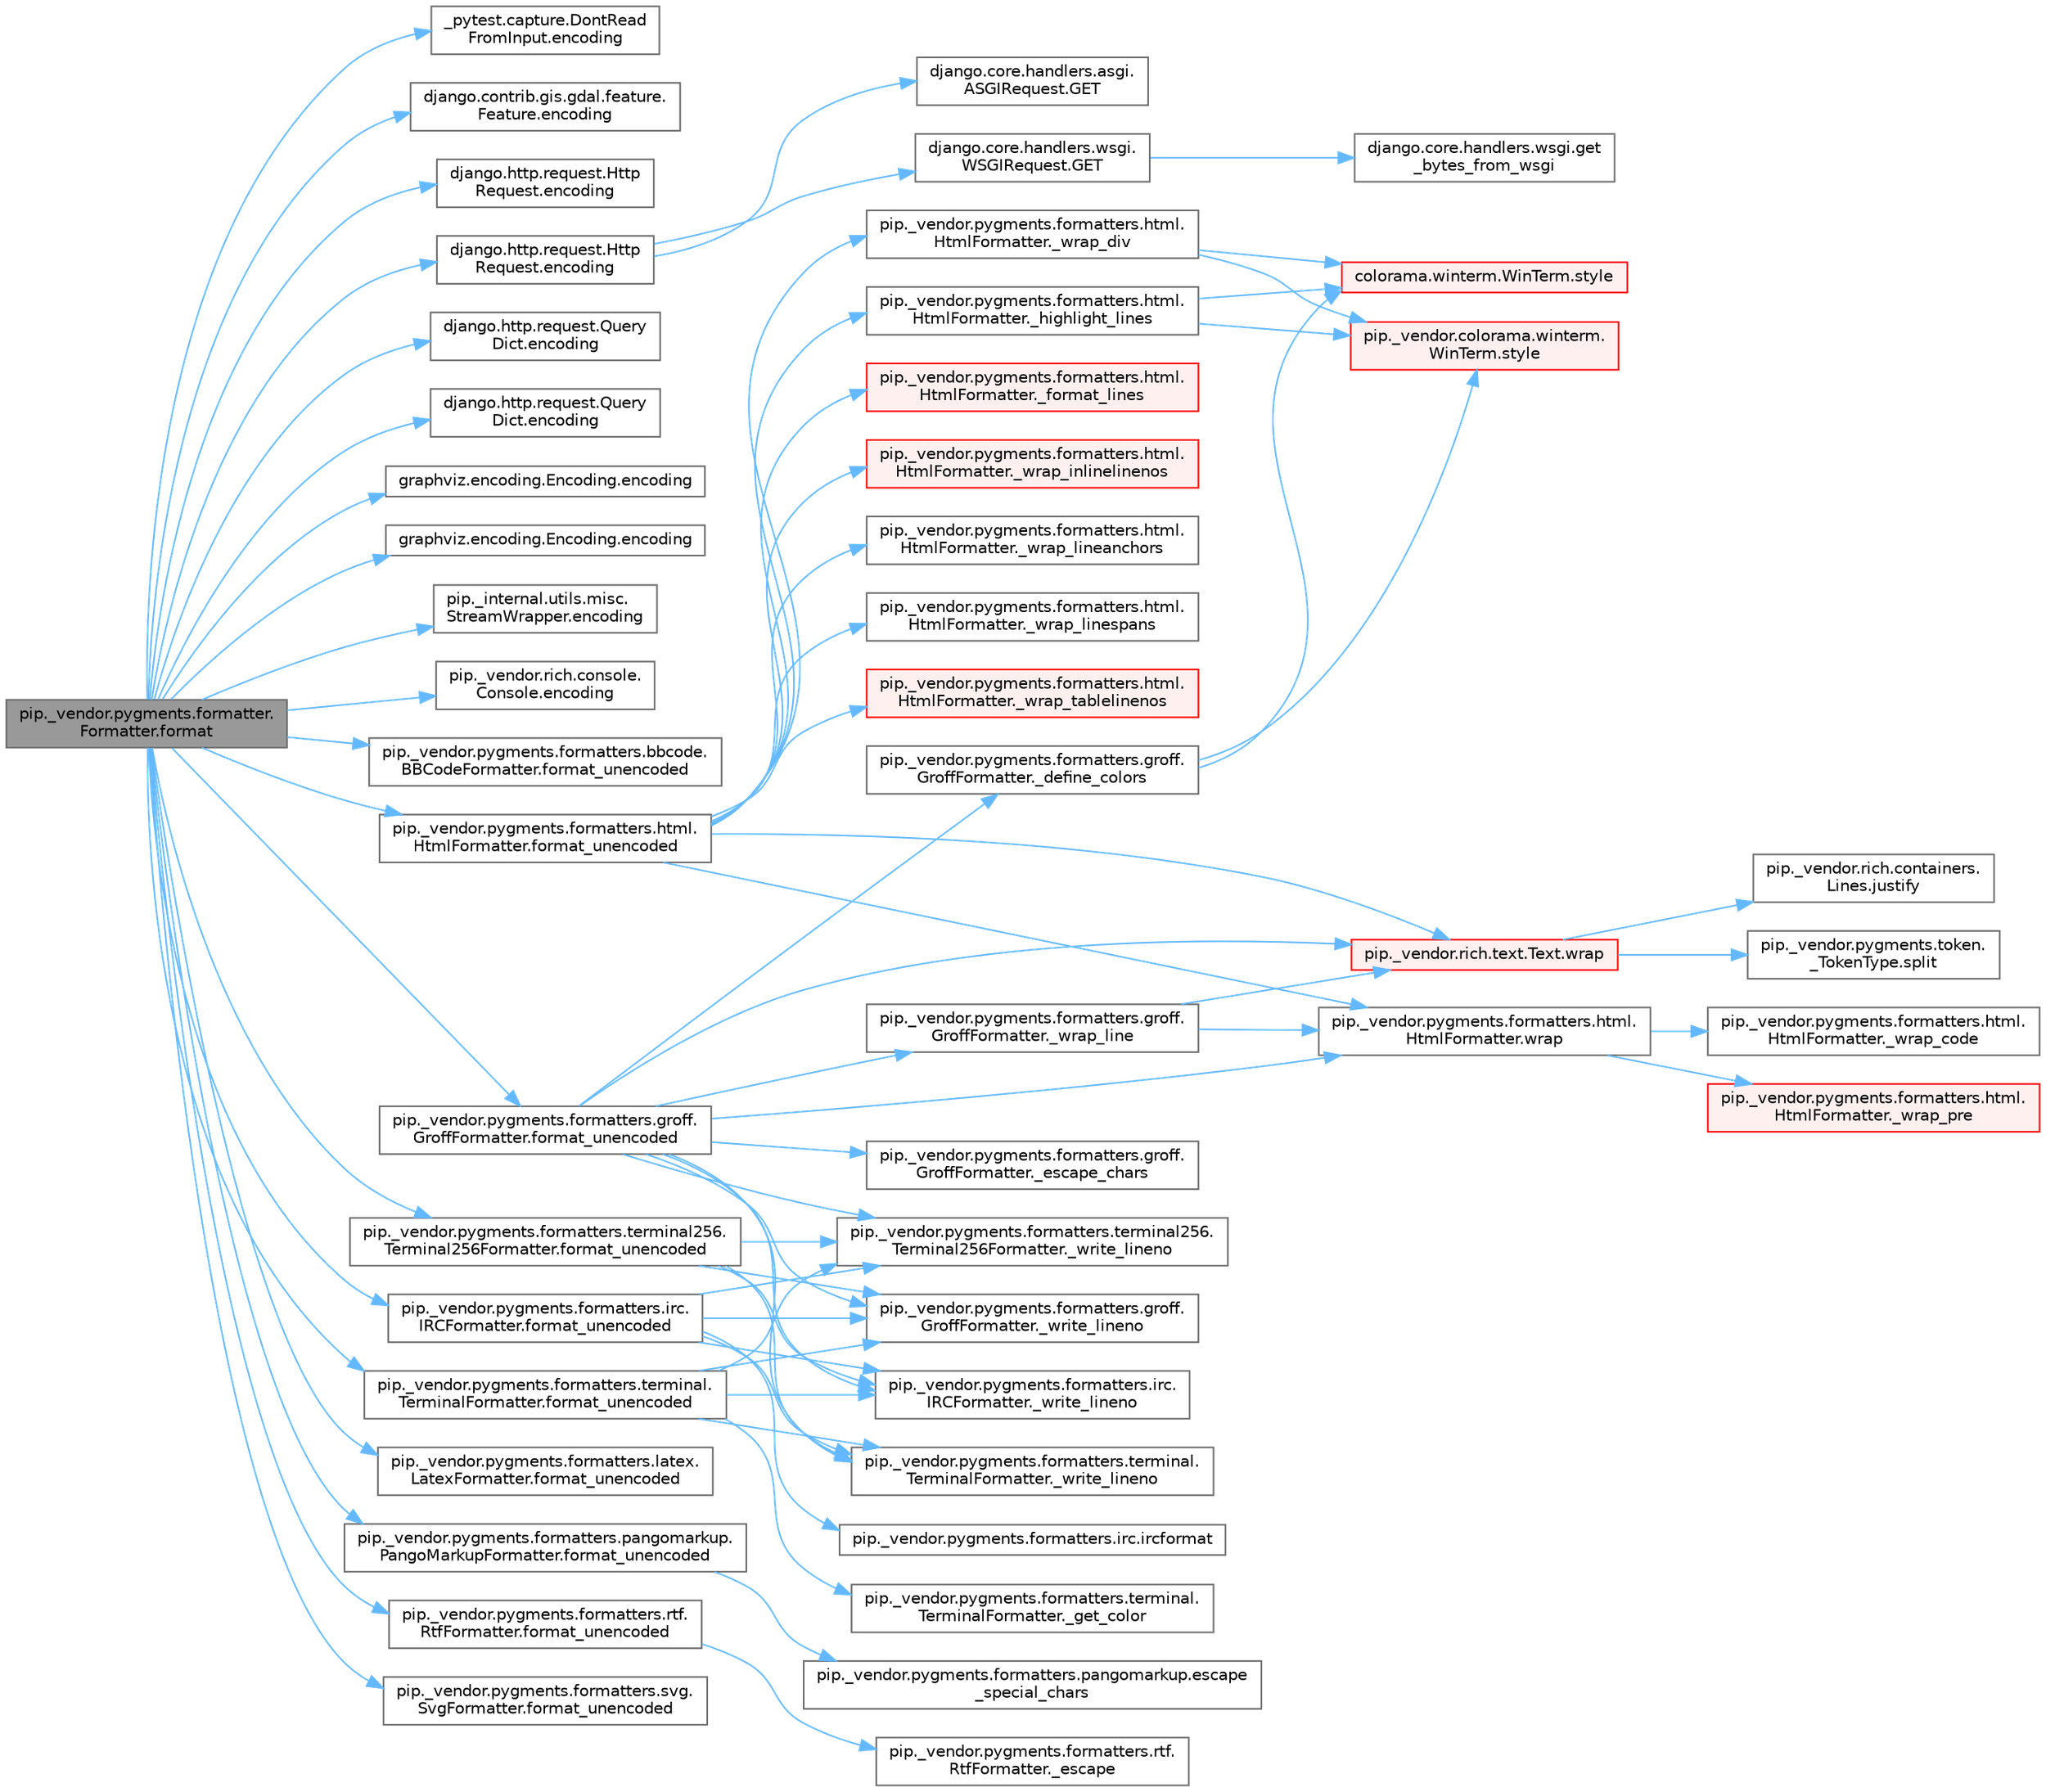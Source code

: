digraph "pip._vendor.pygments.formatter.Formatter.format"
{
 // LATEX_PDF_SIZE
  bgcolor="transparent";
  edge [fontname=Helvetica,fontsize=10,labelfontname=Helvetica,labelfontsize=10];
  node [fontname=Helvetica,fontsize=10,shape=box,height=0.2,width=0.4];
  rankdir="LR";
  Node1 [id="Node000001",label="pip._vendor.pygments.formatter.\lFormatter.format",height=0.2,width=0.4,color="gray40", fillcolor="grey60", style="filled", fontcolor="black",tooltip=" "];
  Node1 -> Node2 [id="edge1_Node000001_Node000002",color="steelblue1",style="solid",tooltip=" "];
  Node2 [id="Node000002",label="_pytest.capture.DontRead\lFromInput.encoding",height=0.2,width=0.4,color="grey40", fillcolor="white", style="filled",URL="$class__pytest_1_1capture_1_1_dont_read_from_input.html#a40a0e1b26db1f2cf579f1ab5d3903097",tooltip=" "];
  Node1 -> Node3 [id="edge2_Node000001_Node000003",color="steelblue1",style="solid",tooltip=" "];
  Node3 [id="Node000003",label="django.contrib.gis.gdal.feature.\lFeature.encoding",height=0.2,width=0.4,color="grey40", fillcolor="white", style="filled",URL="$classdjango_1_1contrib_1_1gis_1_1gdal_1_1feature_1_1_feature.html#a61ef7866406f46787c45d0040e4f2588",tooltip=" "];
  Node1 -> Node4 [id="edge3_Node000001_Node000004",color="steelblue1",style="solid",tooltip=" "];
  Node4 [id="Node000004",label="django.http.request.Http\lRequest.encoding",height=0.2,width=0.4,color="grey40", fillcolor="white", style="filled",URL="$classdjango_1_1http_1_1request_1_1_http_request.html#affc440df209dd1fb33d63b8fce39f3b2",tooltip=" "];
  Node1 -> Node5 [id="edge4_Node000001_Node000005",color="steelblue1",style="solid",tooltip=" "];
  Node5 [id="Node000005",label="django.http.request.Http\lRequest.encoding",height=0.2,width=0.4,color="grey40", fillcolor="white", style="filled",URL="$classdjango_1_1http_1_1request_1_1_http_request.html#a09c32945992a963608d955c2618ead79",tooltip=" "];
  Node5 -> Node6 [id="edge5_Node000005_Node000006",color="steelblue1",style="solid",tooltip=" "];
  Node6 [id="Node000006",label="django.core.handlers.asgi.\lASGIRequest.GET",height=0.2,width=0.4,color="grey40", fillcolor="white", style="filled",URL="$classdjango_1_1core_1_1handlers_1_1asgi_1_1_a_s_g_i_request.html#a22178cf518b0498b12175ee12f8e7706",tooltip=" "];
  Node5 -> Node7 [id="edge6_Node000005_Node000007",color="steelblue1",style="solid",tooltip=" "];
  Node7 [id="Node000007",label="django.core.handlers.wsgi.\lWSGIRequest.GET",height=0.2,width=0.4,color="grey40", fillcolor="white", style="filled",URL="$classdjango_1_1core_1_1handlers_1_1wsgi_1_1_w_s_g_i_request.html#a4167c70bcdd94cc925f4444860678305",tooltip=" "];
  Node7 -> Node8 [id="edge7_Node000007_Node000008",color="steelblue1",style="solid",tooltip=" "];
  Node8 [id="Node000008",label="django.core.handlers.wsgi.get\l_bytes_from_wsgi",height=0.2,width=0.4,color="grey40", fillcolor="white", style="filled",URL="$namespacedjango_1_1core_1_1handlers_1_1wsgi.html#a4327b300038076742d0bb1cb730ea808",tooltip=" "];
  Node1 -> Node9 [id="edge8_Node000001_Node000009",color="steelblue1",style="solid",tooltip=" "];
  Node9 [id="Node000009",label="django.http.request.Query\lDict.encoding",height=0.2,width=0.4,color="grey40", fillcolor="white", style="filled",URL="$classdjango_1_1http_1_1request_1_1_query_dict.html#ae1a9e4aa8ebe4d1dd0aa02e9388b0acd",tooltip=" "];
  Node1 -> Node10 [id="edge9_Node000001_Node000010",color="steelblue1",style="solid",tooltip=" "];
  Node10 [id="Node000010",label="django.http.request.Query\lDict.encoding",height=0.2,width=0.4,color="grey40", fillcolor="white", style="filled",URL="$classdjango_1_1http_1_1request_1_1_query_dict.html#aade836c6d0fadbe21ef181917ca28ea8",tooltip=" "];
  Node1 -> Node11 [id="edge10_Node000001_Node000011",color="steelblue1",style="solid",tooltip=" "];
  Node11 [id="Node000011",label="graphviz.encoding.Encoding.encoding",height=0.2,width=0.4,color="grey40", fillcolor="white", style="filled",URL="$classgraphviz_1_1encoding_1_1_encoding.html#a4be64c43fe62823ffb51d9d4706f3c3d",tooltip=" "];
  Node1 -> Node12 [id="edge11_Node000001_Node000012",color="steelblue1",style="solid",tooltip=" "];
  Node12 [id="Node000012",label="graphviz.encoding.Encoding.encoding",height=0.2,width=0.4,color="grey40", fillcolor="white", style="filled",URL="$classgraphviz_1_1encoding_1_1_encoding.html#ade16bad413f6cc9b3776aa3c580e7251",tooltip=" "];
  Node1 -> Node13 [id="edge12_Node000001_Node000013",color="steelblue1",style="solid",tooltip=" "];
  Node13 [id="Node000013",label="pip._internal.utils.misc.\lStreamWrapper.encoding",height=0.2,width=0.4,color="grey40", fillcolor="white", style="filled",URL="$classpip_1_1__internal_1_1utils_1_1misc_1_1_stream_wrapper.html#ae516d377684b88c1d5ed9b0b670a2a0b",tooltip=" "];
  Node1 -> Node14 [id="edge13_Node000001_Node000014",color="steelblue1",style="solid",tooltip=" "];
  Node14 [id="Node000014",label="pip._vendor.rich.console.\lConsole.encoding",height=0.2,width=0.4,color="grey40", fillcolor="white", style="filled",URL="$classpip_1_1__vendor_1_1rich_1_1console_1_1_console.html#aaa95f0495607d199f34c4ebd90ea1cfe",tooltip=" "];
  Node1 -> Node15 [id="edge14_Node000001_Node000015",color="steelblue1",style="solid",tooltip=" "];
  Node15 [id="Node000015",label="pip._vendor.pygments.formatters.bbcode.\lBBCodeFormatter.format_unencoded",height=0.2,width=0.4,color="grey40", fillcolor="white", style="filled",URL="$classpip_1_1__vendor_1_1pygments_1_1formatters_1_1bbcode_1_1_b_b_code_formatter.html#aaa067a53f7493636e65def5961e4d422",tooltip=" "];
  Node1 -> Node16 [id="edge15_Node000001_Node000016",color="steelblue1",style="solid",tooltip=" "];
  Node16 [id="Node000016",label="pip._vendor.pygments.formatters.groff.\lGroffFormatter.format_unencoded",height=0.2,width=0.4,color="grey40", fillcolor="white", style="filled",URL="$classpip_1_1__vendor_1_1pygments_1_1formatters_1_1groff_1_1_groff_formatter.html#a7cf1f01b75aa6d5b579dcef32ae2ef8f",tooltip=" "];
  Node16 -> Node17 [id="edge16_Node000016_Node000017",color="steelblue1",style="solid",tooltip=" "];
  Node17 [id="Node000017",label="pip._vendor.pygments.formatters.groff.\lGroffFormatter._define_colors",height=0.2,width=0.4,color="grey40", fillcolor="white", style="filled",URL="$classpip_1_1__vendor_1_1pygments_1_1formatters_1_1groff_1_1_groff_formatter.html#ac743d0e935021a3b071689ad513405bd",tooltip=" "];
  Node17 -> Node18 [id="edge17_Node000017_Node000018",color="steelblue1",style="solid",tooltip=" "];
  Node18 [id="Node000018",label="colorama.winterm.WinTerm.style",height=0.2,width=0.4,color="red", fillcolor="#FFF0F0", style="filled",URL="$classcolorama_1_1winterm_1_1_win_term.html#a506343ed97737721f4046d5e741a8b2c",tooltip=" "];
  Node17 -> Node23 [id="edge18_Node000017_Node000023",color="steelblue1",style="solid",tooltip=" "];
  Node23 [id="Node000023",label="pip._vendor.colorama.winterm.\lWinTerm.style",height=0.2,width=0.4,color="red", fillcolor="#FFF0F0", style="filled",URL="$classpip_1_1__vendor_1_1colorama_1_1winterm_1_1_win_term.html#a942dc25f8c2ec982d2ff799ec02ec593",tooltip=" "];
  Node16 -> Node24 [id="edge19_Node000016_Node000024",color="steelblue1",style="solid",tooltip=" "];
  Node24 [id="Node000024",label="pip._vendor.pygments.formatters.groff.\lGroffFormatter._escape_chars",height=0.2,width=0.4,color="grey40", fillcolor="white", style="filled",URL="$classpip_1_1__vendor_1_1pygments_1_1formatters_1_1groff_1_1_groff_formatter.html#af5131db63d959a62940b4aab786f7915",tooltip=" "];
  Node16 -> Node25 [id="edge20_Node000016_Node000025",color="steelblue1",style="solid",tooltip=" "];
  Node25 [id="Node000025",label="pip._vendor.pygments.formatters.groff.\lGroffFormatter._wrap_line",height=0.2,width=0.4,color="grey40", fillcolor="white", style="filled",URL="$classpip_1_1__vendor_1_1pygments_1_1formatters_1_1groff_1_1_groff_formatter.html#aae3ca36de9a248c3cbe687eb0a4a5095",tooltip=" "];
  Node25 -> Node26 [id="edge21_Node000025_Node000026",color="steelblue1",style="solid",tooltip=" "];
  Node26 [id="Node000026",label="pip._vendor.pygments.formatters.html.\lHtmlFormatter.wrap",height=0.2,width=0.4,color="grey40", fillcolor="white", style="filled",URL="$classpip_1_1__vendor_1_1pygments_1_1formatters_1_1html_1_1_html_formatter.html#a84f7a3db7ec986e86c4491b0e5ac81a5",tooltip=" "];
  Node26 -> Node27 [id="edge22_Node000026_Node000027",color="steelblue1",style="solid",tooltip=" "];
  Node27 [id="Node000027",label="pip._vendor.pygments.formatters.html.\lHtmlFormatter._wrap_code",height=0.2,width=0.4,color="grey40", fillcolor="white", style="filled",URL="$classpip_1_1__vendor_1_1pygments_1_1formatters_1_1html_1_1_html_formatter.html#a792a350a89f050ad54f4d05e3c1a066e",tooltip=" "];
  Node26 -> Node28 [id="edge23_Node000026_Node000028",color="steelblue1",style="solid",tooltip=" "];
  Node28 [id="Node000028",label="pip._vendor.pygments.formatters.html.\lHtmlFormatter._wrap_pre",height=0.2,width=0.4,color="red", fillcolor="#FFF0F0", style="filled",URL="$classpip_1_1__vendor_1_1pygments_1_1formatters_1_1html_1_1_html_formatter.html#a1c0458f927ea36cdeec703ed0997feff",tooltip=" "];
  Node25 -> Node4421 [id="edge24_Node000025_Node004421",color="steelblue1",style="solid",tooltip=" "];
  Node4421 [id="Node004421",label="pip._vendor.rich.text.Text.wrap",height=0.2,width=0.4,color="red", fillcolor="#FFF0F0", style="filled",URL="$classpip_1_1__vendor_1_1rich_1_1text_1_1_text.html#a1b5e03c8ff260ff99dd5cbf8ff675dd1",tooltip=" "];
  Node4421 -> Node1240 [id="edge25_Node004421_Node001240",color="steelblue1",style="solid",tooltip=" "];
  Node1240 [id="Node001240",label="pip._vendor.rich.containers.\lLines.justify",height=0.2,width=0.4,color="grey40", fillcolor="white", style="filled",URL="$classpip_1_1__vendor_1_1rich_1_1containers_1_1_lines.html#a5f80a0db157422f46a10ee00254190f2",tooltip=" "];
  Node4421 -> Node4422 [id="edge26_Node004421_Node004422",color="steelblue1",style="solid",tooltip=" "];
  Node4422 [id="Node004422",label="pip._vendor.pygments.token.\l_TokenType.split",height=0.2,width=0.4,color="grey40", fillcolor="white", style="filled",URL="$classpip_1_1__vendor_1_1pygments_1_1token_1_1___token_type.html#a3d01a6c38f1541b83d8a50d6d26255f3",tooltip=" "];
  Node16 -> Node4494 [id="edge27_Node000016_Node004494",color="steelblue1",style="solid",tooltip=" "];
  Node4494 [id="Node004494",label="pip._vendor.pygments.formatters.groff.\lGroffFormatter._write_lineno",height=0.2,width=0.4,color="grey40", fillcolor="white", style="filled",URL="$classpip_1_1__vendor_1_1pygments_1_1formatters_1_1groff_1_1_groff_formatter.html#aab8621f221ddc61e8e2835e238241c23",tooltip=" "];
  Node16 -> Node4495 [id="edge28_Node000016_Node004495",color="steelblue1",style="solid",tooltip=" "];
  Node4495 [id="Node004495",label="pip._vendor.pygments.formatters.irc.\lIRCFormatter._write_lineno",height=0.2,width=0.4,color="grey40", fillcolor="white", style="filled",URL="$classpip_1_1__vendor_1_1pygments_1_1formatters_1_1irc_1_1_i_r_c_formatter.html#ae946f70206350aa32534095b20c46553",tooltip=" "];
  Node16 -> Node4496 [id="edge29_Node000016_Node004496",color="steelblue1",style="solid",tooltip=" "];
  Node4496 [id="Node004496",label="pip._vendor.pygments.formatters.terminal.\lTerminalFormatter._write_lineno",height=0.2,width=0.4,color="grey40", fillcolor="white", style="filled",URL="$classpip_1_1__vendor_1_1pygments_1_1formatters_1_1terminal_1_1_terminal_formatter.html#aba1bd344671c2a72253e76a7175f12a3",tooltip=" "];
  Node16 -> Node4497 [id="edge30_Node000016_Node004497",color="steelblue1",style="solid",tooltip=" "];
  Node4497 [id="Node004497",label="pip._vendor.pygments.formatters.terminal256.\lTerminal256Formatter._write_lineno",height=0.2,width=0.4,color="grey40", fillcolor="white", style="filled",URL="$classpip_1_1__vendor_1_1pygments_1_1formatters_1_1terminal256_1_1_terminal256_formatter.html#af68d715cbee568516a8db31ebedb0780",tooltip=" "];
  Node16 -> Node26 [id="edge31_Node000016_Node000026",color="steelblue1",style="solid",tooltip=" "];
  Node16 -> Node4421 [id="edge32_Node000016_Node004421",color="steelblue1",style="solid",tooltip=" "];
  Node1 -> Node4498 [id="edge33_Node000001_Node004498",color="steelblue1",style="solid",tooltip=" "];
  Node4498 [id="Node004498",label="pip._vendor.pygments.formatters.html.\lHtmlFormatter.format_unencoded",height=0.2,width=0.4,color="grey40", fillcolor="white", style="filled",URL="$classpip_1_1__vendor_1_1pygments_1_1formatters_1_1html_1_1_html_formatter.html#a296a51115f9ec5f6663333a86e0df5b0",tooltip=" "];
  Node4498 -> Node4499 [id="edge34_Node004498_Node004499",color="steelblue1",style="solid",tooltip=" "];
  Node4499 [id="Node004499",label="pip._vendor.pygments.formatters.html.\lHtmlFormatter._format_lines",height=0.2,width=0.4,color="red", fillcolor="#FFF0F0", style="filled",URL="$classpip_1_1__vendor_1_1pygments_1_1formatters_1_1html_1_1_html_formatter.html#a61fb8d7721f3c800343feb830db36829",tooltip=" "];
  Node4498 -> Node4506 [id="edge35_Node004498_Node004506",color="steelblue1",style="solid",tooltip=" "];
  Node4506 [id="Node004506",label="pip._vendor.pygments.formatters.html.\lHtmlFormatter._highlight_lines",height=0.2,width=0.4,color="grey40", fillcolor="white", style="filled",URL="$classpip_1_1__vendor_1_1pygments_1_1formatters_1_1html_1_1_html_formatter.html#acea415b52682ad85487cfc1e48bd46ca",tooltip=" "];
  Node4506 -> Node18 [id="edge36_Node004506_Node000018",color="steelblue1",style="solid",tooltip=" "];
  Node4506 -> Node23 [id="edge37_Node004506_Node000023",color="steelblue1",style="solid",tooltip=" "];
  Node4498 -> Node4507 [id="edge38_Node004498_Node004507",color="steelblue1",style="solid",tooltip=" "];
  Node4507 [id="Node004507",label="pip._vendor.pygments.formatters.html.\lHtmlFormatter._wrap_div",height=0.2,width=0.4,color="grey40", fillcolor="white", style="filled",URL="$classpip_1_1__vendor_1_1pygments_1_1formatters_1_1html_1_1_html_formatter.html#adb6ed39955dbe4bdd68b24cf9cde26cb",tooltip=" "];
  Node4507 -> Node18 [id="edge39_Node004507_Node000018",color="steelblue1",style="solid",tooltip=" "];
  Node4507 -> Node23 [id="edge40_Node004507_Node000023",color="steelblue1",style="solid",tooltip=" "];
  Node4498 -> Node4508 [id="edge41_Node004498_Node004508",color="steelblue1",style="solid",tooltip=" "];
  Node4508 [id="Node004508",label="pip._vendor.pygments.formatters.html.\lHtmlFormatter._wrap_inlinelinenos",height=0.2,width=0.4,color="red", fillcolor="#FFF0F0", style="filled",URL="$classpip_1_1__vendor_1_1pygments_1_1formatters_1_1html_1_1_html_formatter.html#a1449da2c619269b4397761866754546e",tooltip=" "];
  Node4498 -> Node4511 [id="edge42_Node004498_Node004511",color="steelblue1",style="solid",tooltip=" "];
  Node4511 [id="Node004511",label="pip._vendor.pygments.formatters.html.\lHtmlFormatter._wrap_lineanchors",height=0.2,width=0.4,color="grey40", fillcolor="white", style="filled",URL="$classpip_1_1__vendor_1_1pygments_1_1formatters_1_1html_1_1_html_formatter.html#a4b7c5d264c111130491c35481a07bffb",tooltip=" "];
  Node4498 -> Node4512 [id="edge43_Node004498_Node004512",color="steelblue1",style="solid",tooltip=" "];
  Node4512 [id="Node004512",label="pip._vendor.pygments.formatters.html.\lHtmlFormatter._wrap_linespans",height=0.2,width=0.4,color="grey40", fillcolor="white", style="filled",URL="$classpip_1_1__vendor_1_1pygments_1_1formatters_1_1html_1_1_html_formatter.html#a48004876d7ac3326e42b303c2a576a96",tooltip=" "];
  Node4498 -> Node4513 [id="edge44_Node004498_Node004513",color="steelblue1",style="solid",tooltip=" "];
  Node4513 [id="Node004513",label="pip._vendor.pygments.formatters.html.\lHtmlFormatter._wrap_tablelinenos",height=0.2,width=0.4,color="red", fillcolor="#FFF0F0", style="filled",URL="$classpip_1_1__vendor_1_1pygments_1_1formatters_1_1html_1_1_html_formatter.html#ab8adb97a125058b7f834745a37ac7662",tooltip=" "];
  Node4498 -> Node26 [id="edge45_Node004498_Node000026",color="steelblue1",style="solid",tooltip=" "];
  Node4498 -> Node4421 [id="edge46_Node004498_Node004421",color="steelblue1",style="solid",tooltip=" "];
  Node1 -> Node4514 [id="edge47_Node000001_Node004514",color="steelblue1",style="solid",tooltip=" "];
  Node4514 [id="Node004514",label="pip._vendor.pygments.formatters.irc.\lIRCFormatter.format_unencoded",height=0.2,width=0.4,color="grey40", fillcolor="white", style="filled",URL="$classpip_1_1__vendor_1_1pygments_1_1formatters_1_1irc_1_1_i_r_c_formatter.html#ad92c251421fc4d1447b4300c941c9faa",tooltip=" "];
  Node4514 -> Node4494 [id="edge48_Node004514_Node004494",color="steelblue1",style="solid",tooltip=" "];
  Node4514 -> Node4495 [id="edge49_Node004514_Node004495",color="steelblue1",style="solid",tooltip=" "];
  Node4514 -> Node4496 [id="edge50_Node004514_Node004496",color="steelblue1",style="solid",tooltip=" "];
  Node4514 -> Node4497 [id="edge51_Node004514_Node004497",color="steelblue1",style="solid",tooltip=" "];
  Node4514 -> Node4515 [id="edge52_Node004514_Node004515",color="steelblue1",style="solid",tooltip=" "];
  Node4515 [id="Node004515",label="pip._vendor.pygments.formatters.irc.ircformat",height=0.2,width=0.4,color="grey40", fillcolor="white", style="filled",URL="$namespacepip_1_1__vendor_1_1pygments_1_1formatters_1_1irc.html#a57c48bccfb95b3099b734a21686e7e8f",tooltip=" "];
  Node1 -> Node4516 [id="edge53_Node000001_Node004516",color="steelblue1",style="solid",tooltip=" "];
  Node4516 [id="Node004516",label="pip._vendor.pygments.formatters.latex.\lLatexFormatter.format_unencoded",height=0.2,width=0.4,color="grey40", fillcolor="white", style="filled",URL="$classpip_1_1__vendor_1_1pygments_1_1formatters_1_1latex_1_1_latex_formatter.html#afa959a71db3ff4c501c1ca11c05421cb",tooltip=" "];
  Node1 -> Node4517 [id="edge54_Node000001_Node004517",color="steelblue1",style="solid",tooltip=" "];
  Node4517 [id="Node004517",label="pip._vendor.pygments.formatters.pangomarkup.\lPangoMarkupFormatter.format_unencoded",height=0.2,width=0.4,color="grey40", fillcolor="white", style="filled",URL="$classpip_1_1__vendor_1_1pygments_1_1formatters_1_1pangomarkup_1_1_pango_markup_formatter.html#a5f7d27c1cb801d582a7a226283a45243",tooltip=" "];
  Node4517 -> Node4518 [id="edge55_Node004517_Node004518",color="steelblue1",style="solid",tooltip=" "];
  Node4518 [id="Node004518",label="pip._vendor.pygments.formatters.pangomarkup.escape\l_special_chars",height=0.2,width=0.4,color="grey40", fillcolor="white", style="filled",URL="$namespacepip_1_1__vendor_1_1pygments_1_1formatters_1_1pangomarkup.html#a5d30cd2c7f4cce45dcaf4072bf151149",tooltip=" "];
  Node1 -> Node4519 [id="edge56_Node000001_Node004519",color="steelblue1",style="solid",tooltip=" "];
  Node4519 [id="Node004519",label="pip._vendor.pygments.formatters.rtf.\lRtfFormatter.format_unencoded",height=0.2,width=0.4,color="grey40", fillcolor="white", style="filled",URL="$classpip_1_1__vendor_1_1pygments_1_1formatters_1_1rtf_1_1_rtf_formatter.html#a9a12c4c64fb5c887fa05f3953d6538f7",tooltip=" "];
  Node4519 -> Node4520 [id="edge57_Node004519_Node004520",color="steelblue1",style="solid",tooltip=" "];
  Node4520 [id="Node004520",label="pip._vendor.pygments.formatters.rtf.\lRtfFormatter._escape",height=0.2,width=0.4,color="grey40", fillcolor="white", style="filled",URL="$classpip_1_1__vendor_1_1pygments_1_1formatters_1_1rtf_1_1_rtf_formatter.html#aa787f2f317f58081cbd97c161fdfb586",tooltip=" "];
  Node1 -> Node4521 [id="edge58_Node000001_Node004521",color="steelblue1",style="solid",tooltip=" "];
  Node4521 [id="Node004521",label="pip._vendor.pygments.formatters.svg.\lSvgFormatter.format_unencoded",height=0.2,width=0.4,color="grey40", fillcolor="white", style="filled",URL="$classpip_1_1__vendor_1_1pygments_1_1formatters_1_1svg_1_1_svg_formatter.html#a1bfad46dc6f96dccbb5427ad232c9de4",tooltip=" "];
  Node1 -> Node4522 [id="edge59_Node000001_Node004522",color="steelblue1",style="solid",tooltip=" "];
  Node4522 [id="Node004522",label="pip._vendor.pygments.formatters.terminal.\lTerminalFormatter.format_unencoded",height=0.2,width=0.4,color="grey40", fillcolor="white", style="filled",URL="$classpip_1_1__vendor_1_1pygments_1_1formatters_1_1terminal_1_1_terminal_formatter.html#a75857d87150c0e93e7a10b6b4773634b",tooltip=" "];
  Node4522 -> Node4523 [id="edge60_Node004522_Node004523",color="steelblue1",style="solid",tooltip=" "];
  Node4523 [id="Node004523",label="pip._vendor.pygments.formatters.terminal.\lTerminalFormatter._get_color",height=0.2,width=0.4,color="grey40", fillcolor="white", style="filled",URL="$classpip_1_1__vendor_1_1pygments_1_1formatters_1_1terminal_1_1_terminal_formatter.html#a497eb01652ccbfa6f92e853d7011259f",tooltip=" "];
  Node4522 -> Node4494 [id="edge61_Node004522_Node004494",color="steelblue1",style="solid",tooltip=" "];
  Node4522 -> Node4495 [id="edge62_Node004522_Node004495",color="steelblue1",style="solid",tooltip=" "];
  Node4522 -> Node4496 [id="edge63_Node004522_Node004496",color="steelblue1",style="solid",tooltip=" "];
  Node4522 -> Node4497 [id="edge64_Node004522_Node004497",color="steelblue1",style="solid",tooltip=" "];
  Node1 -> Node4524 [id="edge65_Node000001_Node004524",color="steelblue1",style="solid",tooltip=" "];
  Node4524 [id="Node004524",label="pip._vendor.pygments.formatters.terminal256.\lTerminal256Formatter.format_unencoded",height=0.2,width=0.4,color="grey40", fillcolor="white", style="filled",URL="$classpip_1_1__vendor_1_1pygments_1_1formatters_1_1terminal256_1_1_terminal256_formatter.html#ae6b0618d4bdca2bfe48d578518359726",tooltip=" "];
  Node4524 -> Node4494 [id="edge66_Node004524_Node004494",color="steelblue1",style="solid",tooltip=" "];
  Node4524 -> Node4495 [id="edge67_Node004524_Node004495",color="steelblue1",style="solid",tooltip=" "];
  Node4524 -> Node4496 [id="edge68_Node004524_Node004496",color="steelblue1",style="solid",tooltip=" "];
  Node4524 -> Node4497 [id="edge69_Node004524_Node004497",color="steelblue1",style="solid",tooltip=" "];
}
